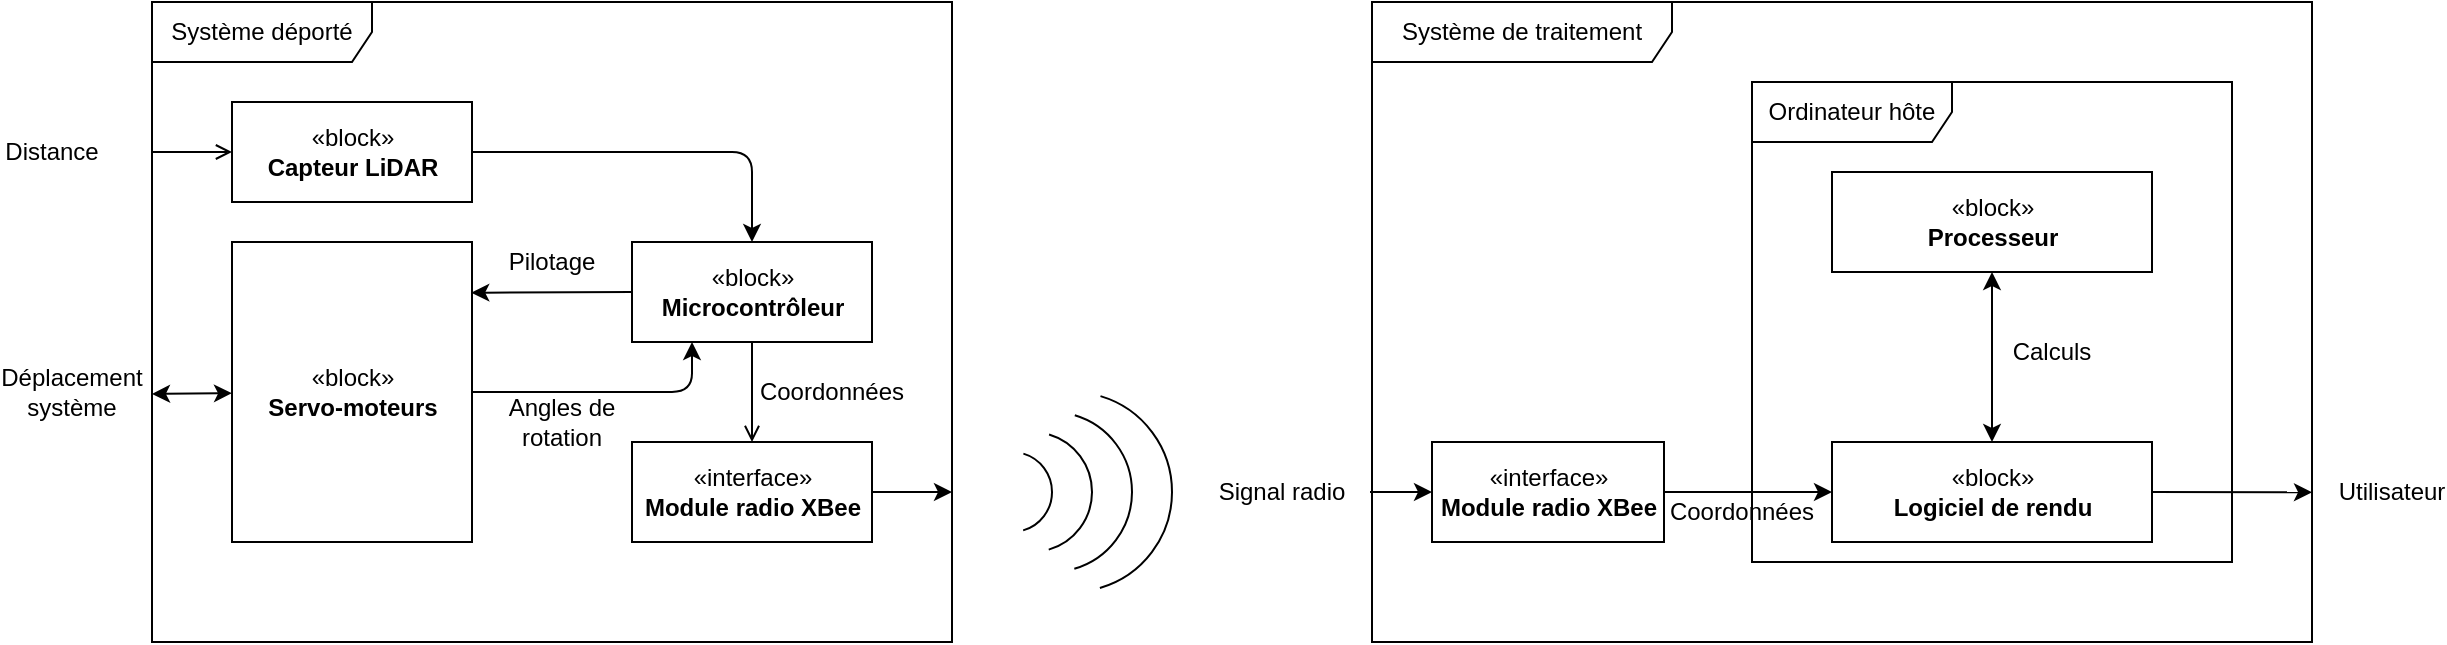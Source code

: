 <mxfile version="14.5.1" type="device"><diagram id="rNvz5T3x3AGBbH8v8KJn" name="Page-1"><mxGraphModel dx="1483" dy="924" grid="1" gridSize="10" guides="1" tooltips="1" connect="1" arrows="1" fold="1" page="1" pageScale="1" pageWidth="827" pageHeight="1169" math="0" shadow="0"><root><mxCell id="0"/><mxCell id="1" parent="0"/><mxCell id="C9NLg8bu5e6so61kfnxG-1" value="Système déporté" style="shape=umlFrame;whiteSpace=wrap;html=1;width=110;height=30;" vertex="1" parent="1"><mxGeometry x="80" y="40" width="400" height="320" as="geometry"/></mxCell><mxCell id="C9NLg8bu5e6so61kfnxG-4" value="«block»&lt;br&gt;&lt;b&gt;Capteur LiDAR&lt;/b&gt;" style="html=1;" vertex="1" parent="1"><mxGeometry x="120" y="90" width="120" height="50" as="geometry"/></mxCell><mxCell id="C9NLg8bu5e6so61kfnxG-9" value="" style="endArrow=open;html=1;entryX=0;entryY=0.5;entryDx=0;entryDy=0;endFill=0;" edge="1" parent="1" target="C9NLg8bu5e6so61kfnxG-4"><mxGeometry width="50" height="50" relative="1" as="geometry"><mxPoint x="80" y="115" as="sourcePoint"/><mxPoint x="130" y="190" as="targetPoint"/></mxGeometry></mxCell><mxCell id="C9NLg8bu5e6so61kfnxG-10" value="Distance" style="text;html=1;strokeColor=none;fillColor=none;align=center;verticalAlign=middle;whiteSpace=wrap;rounded=0;" vertex="1" parent="1"><mxGeometry x="10" y="105" width="40" height="20" as="geometry"/></mxCell><mxCell id="C9NLg8bu5e6so61kfnxG-15" value="" style="edgeStyle=orthogonalEdgeStyle;rounded=0;orthogonalLoop=1;jettySize=auto;html=1;endArrow=open;endFill=0;strokeColor=#000000;" edge="1" parent="1" source="C9NLg8bu5e6so61kfnxG-12" target="C9NLg8bu5e6so61kfnxG-13"><mxGeometry relative="1" as="geometry"/></mxCell><mxCell id="C9NLg8bu5e6so61kfnxG-12" value="«block»&lt;br&gt;&lt;b&gt;Microcontrôleur&lt;/b&gt;" style="html=1;" vertex="1" parent="1"><mxGeometry x="320" y="160" width="120" height="50" as="geometry"/></mxCell><mxCell id="C9NLg8bu5e6so61kfnxG-13" value="«interface»&lt;br&gt;&lt;b&gt;Module radio XBee&lt;/b&gt;" style="html=1;" vertex="1" parent="1"><mxGeometry x="320" y="260" width="120" height="50" as="geometry"/></mxCell><mxCell id="C9NLg8bu5e6so61kfnxG-14" value="" style="endArrow=classic;html=1;strokeColor=#000000;exitX=1;exitY=0.5;exitDx=0;exitDy=0;" edge="1" parent="1" source="C9NLg8bu5e6so61kfnxG-13"><mxGeometry width="50" height="50" relative="1" as="geometry"><mxPoint x="390" y="350" as="sourcePoint"/><mxPoint x="480" y="285" as="targetPoint"/></mxGeometry></mxCell><mxCell id="C9NLg8bu5e6so61kfnxG-16" value="Système de traitement" style="shape=umlFrame;whiteSpace=wrap;html=1;width=150;height=30;" vertex="1" parent="1"><mxGeometry x="690" y="40" width="470" height="320" as="geometry"/></mxCell><mxCell id="C9NLg8bu5e6so61kfnxG-17" value="«interface»&lt;br&gt;&lt;b&gt;Module radio XBee&lt;/b&gt;" style="html=1;" vertex="1" parent="1"><mxGeometry x="720" y="260" width="116" height="50" as="geometry"/></mxCell><mxCell id="C9NLg8bu5e6so61kfnxG-19" value="" style="endArrow=classic;html=1;strokeColor=#000000;entryX=0;entryY=0.5;entryDx=0;entryDy=0;" edge="1" parent="1" target="C9NLg8bu5e6so61kfnxG-17"><mxGeometry width="50" height="50" relative="1" as="geometry"><mxPoint x="689" y="285" as="sourcePoint"/><mxPoint x="670" y="270" as="targetPoint"/></mxGeometry></mxCell><mxCell id="C9NLg8bu5e6so61kfnxG-23" value="" style="verticalLabelPosition=bottom;verticalAlign=top;html=1;shape=mxgraph.basic.arc;startAngle=0.546;endAngle=0.955;rotation=-180;" vertex="1" parent="1"><mxGeometry x="490" y="235" width="100" height="100" as="geometry"/></mxCell><mxCell id="C9NLg8bu5e6so61kfnxG-26" value="" style="verticalLabelPosition=bottom;verticalAlign=top;html=1;shape=mxgraph.basic.arc;startAngle=0.546;endAngle=0.955;rotation=-180;" vertex="1" parent="1"><mxGeometry x="490" y="245" width="80" height="80" as="geometry"/></mxCell><mxCell id="C9NLg8bu5e6so61kfnxG-27" value="" style="verticalLabelPosition=bottom;verticalAlign=top;html=1;shape=mxgraph.basic.arc;startAngle=0.546;endAngle=0.955;rotation=-180;" vertex="1" parent="1"><mxGeometry x="490" y="255" width="60" height="60" as="geometry"/></mxCell><mxCell id="C9NLg8bu5e6so61kfnxG-28" value="" style="verticalLabelPosition=bottom;verticalAlign=top;html=1;shape=mxgraph.basic.arc;startAngle=0.546;endAngle=0.955;rotation=-180;" vertex="1" parent="1"><mxGeometry x="490" y="265" width="40" height="40" as="geometry"/></mxCell><mxCell id="C9NLg8bu5e6so61kfnxG-29" value="Signal radio" style="text;html=1;strokeColor=none;fillColor=none;align=center;verticalAlign=middle;whiteSpace=wrap;rounded=0;" vertex="1" parent="1"><mxGeometry x="600" y="275" width="90" height="20" as="geometry"/></mxCell><mxCell id="C9NLg8bu5e6so61kfnxG-30" value="«block»&lt;br&gt;&lt;b&gt;Servo-moteurs&lt;/b&gt;" style="html=1;" vertex="1" parent="1"><mxGeometry x="120" y="160" width="120" height="150" as="geometry"/></mxCell><mxCell id="C9NLg8bu5e6so61kfnxG-31" value="" style="endArrow=classic;startArrow=classic;html=1;strokeColor=#000000;" edge="1" parent="1" target="C9NLg8bu5e6so61kfnxG-30"><mxGeometry width="50" height="50" relative="1" as="geometry"><mxPoint x="80" y="236" as="sourcePoint"/><mxPoint x="300" y="280" as="targetPoint"/></mxGeometry></mxCell><mxCell id="C9NLg8bu5e6so61kfnxG-32" value="Déplacement système" style="text;html=1;strokeColor=none;fillColor=none;align=center;verticalAlign=middle;whiteSpace=wrap;rounded=0;" vertex="1" parent="1"><mxGeometry x="20" y="225" width="40" height="20" as="geometry"/></mxCell><mxCell id="C9NLg8bu5e6so61kfnxG-35" value="" style="endArrow=classic;html=1;strokeColor=#000000;exitX=0;exitY=0.5;exitDx=0;exitDy=0;entryX=0.997;entryY=0.169;entryDx=0;entryDy=0;entryPerimeter=0;" edge="1" parent="1" source="C9NLg8bu5e6so61kfnxG-12" target="C9NLg8bu5e6so61kfnxG-30"><mxGeometry width="50" height="50" relative="1" as="geometry"><mxPoint x="120" y="290" as="sourcePoint"/><mxPoint x="170" y="240" as="targetPoint"/></mxGeometry></mxCell><mxCell id="C9NLg8bu5e6so61kfnxG-36" value="Pilotage" style="text;html=1;strokeColor=none;fillColor=none;align=center;verticalAlign=middle;whiteSpace=wrap;rounded=0;" vertex="1" parent="1"><mxGeometry x="260" y="160" width="40" height="20" as="geometry"/></mxCell><mxCell id="C9NLg8bu5e6so61kfnxG-37" value="" style="endArrow=classic;html=1;strokeColor=#000000;exitX=1;exitY=0.5;exitDx=0;exitDy=0;entryX=0.25;entryY=1;entryDx=0;entryDy=0;" edge="1" parent="1" source="C9NLg8bu5e6so61kfnxG-30" target="C9NLg8bu5e6so61kfnxG-12"><mxGeometry width="50" height="50" relative="1" as="geometry"><mxPoint x="120" y="220" as="sourcePoint"/><mxPoint x="170" y="170" as="targetPoint"/><Array as="points"><mxPoint x="350" y="235"/></Array></mxGeometry></mxCell><mxCell id="C9NLg8bu5e6so61kfnxG-38" value="Angles de&lt;br&gt;rotation" style="text;html=1;strokeColor=none;fillColor=none;align=center;verticalAlign=middle;whiteSpace=wrap;rounded=0;" vertex="1" parent="1"><mxGeometry x="250" y="240" width="70" height="20" as="geometry"/></mxCell><mxCell id="C9NLg8bu5e6so61kfnxG-40" value="Coordonnées" style="text;html=1;strokeColor=none;fillColor=none;align=center;verticalAlign=middle;whiteSpace=wrap;rounded=0;" vertex="1" parent="1"><mxGeometry x="400" y="225" width="40" height="20" as="geometry"/></mxCell><mxCell id="C9NLg8bu5e6so61kfnxG-41" value="" style="endArrow=classic;html=1;strokeColor=#000000;exitX=1;exitY=0.5;exitDx=0;exitDy=0;entryX=0.5;entryY=0;entryDx=0;entryDy=0;" edge="1" parent="1" source="C9NLg8bu5e6so61kfnxG-4" target="C9NLg8bu5e6so61kfnxG-12"><mxGeometry width="50" height="50" relative="1" as="geometry"><mxPoint x="120" y="210" as="sourcePoint"/><mxPoint x="170" y="160" as="targetPoint"/><Array as="points"><mxPoint x="380" y="115"/></Array></mxGeometry></mxCell><mxCell id="C9NLg8bu5e6so61kfnxG-44" value="Coordonnées" style="text;html=1;strokeColor=none;fillColor=none;align=center;verticalAlign=middle;whiteSpace=wrap;rounded=0;" vertex="1" parent="1"><mxGeometry x="850" y="285" width="50" height="20" as="geometry"/></mxCell><mxCell id="C9NLg8bu5e6so61kfnxG-47" value="Ordinateur hôte" style="shape=umlFrame;whiteSpace=wrap;html=1;width=100;height=30;" vertex="1" parent="1"><mxGeometry x="880" y="80" width="240" height="240" as="geometry"/></mxCell><mxCell id="C9NLg8bu5e6so61kfnxG-49" value="«block»&lt;br&gt;&lt;b&gt;Logiciel de rendu&lt;/b&gt;" style="html=1;" vertex="1" parent="1"><mxGeometry x="920" y="260" width="160" height="50" as="geometry"/></mxCell><mxCell id="C9NLg8bu5e6so61kfnxG-50" value="«block»&lt;br&gt;&lt;b&gt;Processeur&lt;/b&gt;" style="html=1;" vertex="1" parent="1"><mxGeometry x="920" y="125" width="160" height="50" as="geometry"/></mxCell><mxCell id="C9NLg8bu5e6so61kfnxG-51" value="" style="endArrow=classic;html=1;strokeColor=#000000;exitX=1;exitY=0.5;exitDx=0;exitDy=0;entryX=0;entryY=0.5;entryDx=0;entryDy=0;" edge="1" parent="1" source="C9NLg8bu5e6so61kfnxG-17" target="C9NLg8bu5e6so61kfnxG-49"><mxGeometry width="50" height="50" relative="1" as="geometry"><mxPoint x="1060" y="290" as="sourcePoint"/><mxPoint x="1110" y="240" as="targetPoint"/></mxGeometry></mxCell><mxCell id="C9NLg8bu5e6so61kfnxG-53" value="" style="endArrow=classic;startArrow=classic;html=1;strokeColor=#000000;entryX=0.5;entryY=1;entryDx=0;entryDy=0;exitX=0.5;exitY=0;exitDx=0;exitDy=0;" edge="1" parent="1" source="C9NLg8bu5e6so61kfnxG-49" target="C9NLg8bu5e6so61kfnxG-50"><mxGeometry width="50" height="50" relative="1" as="geometry"><mxPoint x="890" y="270" as="sourcePoint"/><mxPoint x="940" y="220" as="targetPoint"/></mxGeometry></mxCell><mxCell id="C9NLg8bu5e6so61kfnxG-54" value="Calculs" style="text;html=1;strokeColor=none;fillColor=none;align=center;verticalAlign=middle;whiteSpace=wrap;rounded=0;" vertex="1" parent="1"><mxGeometry x="1010" y="205" width="40" height="20" as="geometry"/></mxCell><mxCell id="C9NLg8bu5e6so61kfnxG-55" value="" style="endArrow=classic;html=1;strokeColor=#000000;exitX=1;exitY=0.5;exitDx=0;exitDy=0;entryX=1;entryY=0.766;entryDx=0;entryDy=0;entryPerimeter=0;" edge="1" parent="1" source="C9NLg8bu5e6so61kfnxG-49" target="C9NLg8bu5e6so61kfnxG-16"><mxGeometry width="50" height="50" relative="1" as="geometry"><mxPoint x="1130" y="270" as="sourcePoint"/><mxPoint x="1180" y="220" as="targetPoint"/></mxGeometry></mxCell><mxCell id="C9NLg8bu5e6so61kfnxG-56" value="Utilisateur" style="text;html=1;strokeColor=none;fillColor=none;align=center;verticalAlign=middle;whiteSpace=wrap;rounded=0;" vertex="1" parent="1"><mxGeometry x="1180" y="275" width="40" height="20" as="geometry"/></mxCell></root></mxGraphModel></diagram></mxfile>